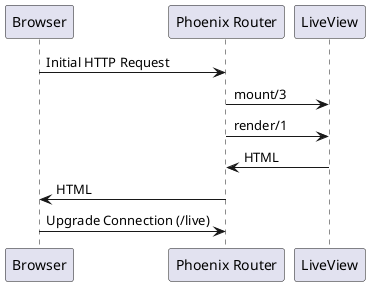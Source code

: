 @startuml
Browser -> "Phoenix Router": Initial HTTP Request
"Phoenix Router" -> LiveView: mount/3
"Phoenix Router" -> LiveView: render/1
"Phoenix Router" <- LiveView: HTML
Browser <- "Phoenix Router": HTML
Browser -> "Phoenix Router": Upgrade Connection (/live)
@enduml